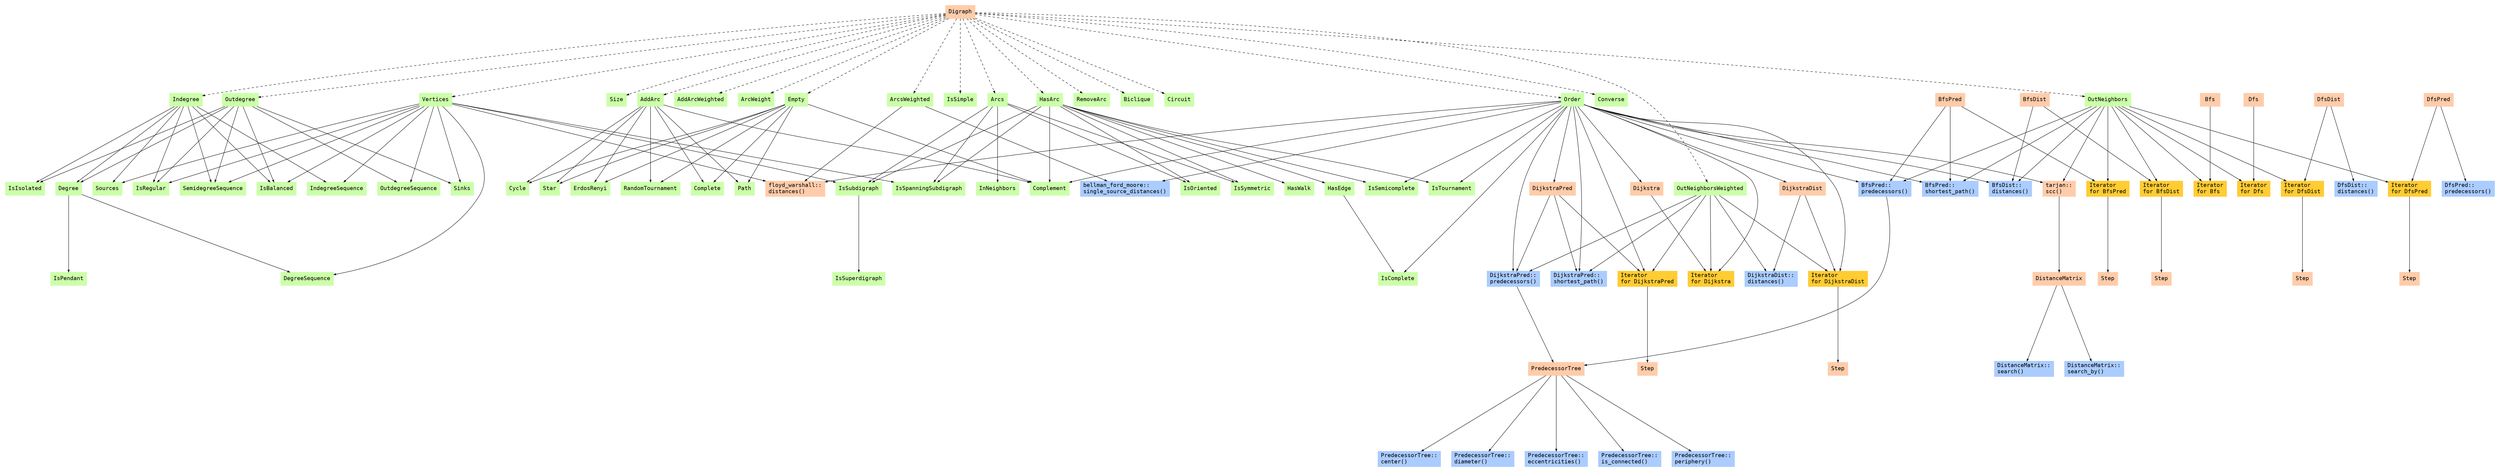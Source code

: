 digraph {
    node [shape=box, fontname="monospace", fontsize=15, style=filled];
    edge [arrowsize=0.6, fontname="monospace", fontsize=9];
    // layout=sfdp;
    scale=5.3;
    overlap=false;
    overlap_scaling=6;
    // normalize=true;
    pad=0.2;
    // splines=line;
    nodesep=0.4;
    ranksep=2.8;
    // newrank=true;

    // vertices

    subgraph trait {
        node [color="#ccffaa"];

        Biclique;
        Circuit;
        Order;
        Converse;
        Empty;
        Complement;
        Complete;
        Path;
        Cycle;
        Star;
        Arcs;
        Sinks;
        Vertices;
        Indegree;
        Outdegree;
        Sources;
        Degree;
        Size;
        AddArc [label="AddArc"];
        AddArcWeighted [label="AddArcWeighted"];
        ArcWeight [label="ArcWeight"];
        ArcsWeighted [label="ArcsWeighted"];
        DegreeSequence [label="DegreeSequence"];
        ErdosRenyi [label="ErdosRenyi"];
        HasArc [label="HasArc"];
        HasEdge [label="HasEdge"];
        HasWalk [label="HasWalk"];
        InNeighbors [label="InNeighbors"];
        IndegreeSequence [label="IndegreeSequence"];
        IsBalanced [label="IsBalanced"];
        IsComplete [label="IsComplete"];
        IsIsolated [label="IsIsolated"];
        IsOriented [label="IsOriented"];
        IsPendant [label="IsPendant"];
        IsRegular [label="IsRegular"];
        IsSemicomplete [label="IsSemicomplete"];
        IsSimple [label="IsSimple"];
        IsSpanningSubdigraph [label="IsSpanningSubdigraph"];
        IsSubdigraph [label="IsSubdigraph"];
        IsSuperdigraph [label="IsSuperdigraph"];
        IsSymmetric [label="IsSymmetric"];
        IsTournament [label="IsTournament"];
        OutNeighbors [label="OutNeighbors"];
        OutNeighborsWeighted [label="OutNeighborsWeighted"];
        OutdegreeSequence [label="OutdegreeSequence"];
        RandomTournament [label="RandomTournament"];
        RemoveArc [label="RemoveArc"];
        SemidegreeSequence [label="SemidegreeSequence"];
    }

    subgraph method {
        node [color="#aaccff"];

        BfsDist_distances [label="BfsDist::\ldistances()\l"];
        BfsPred_predecessors [label="BfsPred::\lpredecessors()\l"];
        BfsPred_shortest_path [label="BfsPred::\lshortest_path()\l"];

        DfsDist_distances [label="DfsDist::\ldistances()\l"];
        DfsPred_distances [label="DfsPred::\lpredecessors()\l"];
        DijkstraDist_distances [label="DijkstraDist::\ldistances()\l"];
        DijkstraPred_predecessors [label="DijkstraPred::\lpredecessors()\l"];
        DijkstraPred_shortest_path [label="DijkstraPred::\lshortest_path()\l"];
        DistanceMatrix_search [label="DistanceMatrix::\lsearch()\l"];
        DistanceMatrix_search_by [label="DistanceMatrix::\lsearch_by()\l"];

        PredecessorTree_center [label="PredecessorTree::\lcenter()\l"];
        PredecessorTree_diameter [label="PredecessorTree::\ldiameter()\l"];
        PredecessorTree_eccentricities [label="PredecessorTree::\leccentricities()\l"];
        PredecessorTree_is_connected [label="PredecessorTree::\lis_connected()\l"];
        PredecessorTree_periphery [label="PredecessorTree::\lperiphery()\l"];
        bellman_ford_moore_single_source_distances [label="bellman_ford_moore::\lsingle_source_distances()\l"];
    }

    subgraph functions {
        node [color="#ffccaa"];

        floyd_warshall_distances [label="floyd_warshall::\ldistances()\l"];
        tarjan_strongly_connected_components [label="tarjan::\lscc()\l"];
    }

    subgraph struct {
        node [color="#ffccaa"];

        Bfs;
        BfsDist [label="BfsDist"];
        BfsDist_Step [label="Step"];
        BfsPred [label="BfsPred"];
        BfsPred_Step [label="Step"];
        Root [label="Digraph"];
        Dfs;
        DfsDist [label="DfsDist"];
        DfsDist_Step [label="Step"];
        DfsPred [label="DfsPred"];
        DfsPred_Step [label="Step"];
        Dijkstra;
        DijkstraDist [label="DijkstraDist"];
        DijkstraDist_Step [label="Step"];
        DijkstraPred [label="DijkstraPred"];
        DijkstraPred_Step [label="Step"];
        DistanceMatrix [label="DistanceMatrix"];
        PredecessorTree [label="PredecessorTree"];
    }

    subgraph impl {
        node [color="#ffcc33"];

        BfsDist_Iterator [label="Iterator\lfor BfsDist\l"];
        BfsPred_Iterator [label="Iterator\lfor BfsPred\l"];
        Bfs_Iterator [label="Iterator\lfor Bfs\l"];
        Circuit [label="Circuit"];
        Complement [label="Complement"];
        Complete [label="Complete"];
        Cycle [label="Cycle"];
        Degree [label="Degree"];
        DegreeSequence [label="DegreeSequence"];
        DfsDist_Iterator [label="Iterator\lfor DfsDist\l"];
        DfsPred_Iterator [label="Iterator\lfor DfsPred\l"];
        Dfs_Iterator [label="Iterator\lfor Dfs\l"];
        DijkstraDist_Iterator [label="Iterator\lfor DijkstraDist\l"];
        DijkstraPred_Iterator [label="Iterator\lfor DijkstraPred\l"];
        Dijkstra_Iterator [label="Iterator\lfor Dijkstra"];
        ErdosRenyi [label="ErdosRenyi"];
        HasEdge [label="HasEdge"];
        HasWalk [label="HasWalk"];
        InNeighbors [label="InNeighbors"];
        IndegreeSequence [label="IndegreeSequence"];
        IsBalanced [label="IsBalanced"];
        IsComplete [label="IsComplete"];
        IsComplete [label="IsComplete"];
        IsIsolated [label="IsIsolated"];
        IsOriented [label="IsOriented"];
        IsPendant [label="IsPendant"];
        IsRegular [label="IsRegular"];
        IsSemicomplete [label="IsSemicomplete"];
        IsSpanningSubdigraph [label="IsSpanningSubdigraph"];
        IsSubdigraph [label="IsSubdigraph"];
        IsSuperdigraph [label="IsSuperdigraph"];
        IsSymmetric [label="IsSymmetric"];
        IsTournament [label="IsTournament"];
        OutdegreeSequence [label="OutdegreeSequence"];
        Path [label="Path"];
        RandomTournament [label="RandomTournament"];
        SemidegreeSequence [label="SemidegreeSequence"];
        Sinks [label="Sinks"];
        Sources [label="Sources"];
        Star [label="Star"];
    };

    // arcs

    Root -> {
        AddArc,
        AddArcWeighted,
        ArcWeight,
        Arcs,
        ArcsWeighted,
        Biclique,
        Circuit,
        Converse,
        Empty,
        HasArc,
        Indegree,
        IsSimple,
        Order,
        OutNeighbors,
        OutNeighborsWeighted,
        Outdegree,
        RemoveArc,
        Size,
        Vertices
    } [style=dashed, weight=1];

    AddArc -> Complement;
    AddArc -> Complete;
    AddArc -> Cycle;
    AddArc -> ErdosRenyi;
    AddArc -> Path;
    AddArc -> RandomTournament;
    AddArc -> Star;
    Arcs -> InNeighbors;
    Arcs -> IsOriented;
    Arcs -> IsSpanningSubdigraph;
    Arcs -> IsSubdigraph;
    Arcs -> IsSymmetric;
    ArcsWeighted -> bellman_ford_moore_single_source_distances;
    ArcsWeighted -> floyd_warshall_distances;
    Bfs -> Bfs_Iterator;
    BfsDist -> BfsDist_Iterator;
    BfsDist -> BfsDist_distances;
    BfsDist_Iterator -> BfsDist_Step;
    BfsPred -> BfsPred_Iterator;
    BfsPred -> BfsPred_predecessors;
    BfsPred -> BfsPred_shortest_path;
    BfsPred_Iterator -> BfsPred_Step;
    BfsPred_predecessors -> PredecessorTree;
    Degree -> DegreeSequence;
    Degree -> IsPendant;
    Dfs -> Dfs_Iterator;
    DfsDist -> DfsDist_Iterator;
    DfsDist -> DfsDist_distances;
    DfsDist_Iterator -> DfsDist_Step;
    DfsPred -> DfsPred_Iterator;
    DfsPred -> DfsPred_distances;
    DfsPred_Iterator -> DfsPred_Step;
    Dijkstra -> Dijkstra_Iterator;
    DijkstraDist -> DijkstraDist_Iterator;
    DijkstraDist -> DijkstraDist_distances;
    DijkstraDist_Iterator -> DijkstraDist_Step;
    DijkstraPred -> DijkstraPred_Iterator;
    DijkstraPred -> DijkstraPred_predecessors;
    DijkstraPred -> DijkstraPred_shortest_path;
    DijkstraPred_Iterator -> DijkstraPred_Step;
    DijkstraPred_predecessors -> PredecessorTree;
    DistanceMatrix -> DistanceMatrix_search;
    DistanceMatrix -> DistanceMatrix_search_by;
    Empty -> Complement;
    Empty -> Complete;
    Empty -> Cycle;
    Empty -> ErdosRenyi;
    Empty -> Path;
    Empty -> RandomTournament;
    Empty -> Star;
    HasArc -> Complement;
    HasArc -> HasEdge;
    HasArc -> HasWalk;
    HasArc -> IsOriented;
    HasArc -> IsSemicomplete;
    HasArc -> IsSpanningSubdigraph;
    HasArc -> IsSubdigraph;
    HasArc -> IsSymmetric;
    HasArc -> IsTournament;
    HasEdge -> IsComplete;
    Indegree -> Degree;
    Indegree -> IndegreeSequence;
    Indegree -> IsBalanced;
    Indegree -> IsIsolated;
    Indegree -> IsRegular;
    Indegree -> SemidegreeSequence;
    Indegree -> Sources;
    IsSubdigraph -> IsSuperdigraph;
    Order -> BfsDist_distances;
    Order -> BfsPred_predecessors;
    Order -> BfsPred_shortest_path;
    Order -> Complement;
    Order -> Dijkstra;
    Order -> DijkstraDist;
    Order -> DijkstraDist_Iterator;
    Order -> DijkstraPred;
    Order -> DijkstraPred_Iterator;
    Order -> DijkstraPred_predecessors;
    Order -> DijkstraPred_shortest_path;
    Order -> Dijkstra_Iterator;
    Order -> IsComplete;
    Order -> IsSemicomplete;
    Order -> IsTournament;
    Order -> bellman_ford_moore_single_source_distances;
    Order -> floyd_warshall_distances;
    Order -> tarjan_strongly_connected_components;
    OutNeighbors -> BfsDist_Iterator;
    OutNeighbors -> BfsDist_distances;
    OutNeighbors -> BfsPred_Iterator;
    OutNeighbors -> BfsPred_predecessors;
    OutNeighbors -> BfsPred_shortest_path;
    OutNeighbors -> Bfs_Iterator;
    OutNeighbors -> DfsDist_Iterator;
    OutNeighbors -> DfsPred_Iterator;
    OutNeighbors -> Dfs_Iterator;
    OutNeighbors -> tarjan_strongly_connected_components;
    OutNeighborsWeighted -> DijkstraDist_Iterator;
    OutNeighborsWeighted -> DijkstraDist_distances;
    OutNeighborsWeighted -> DijkstraPred_Iterator;
    OutNeighborsWeighted -> DijkstraPred_predecessors;
    OutNeighborsWeighted -> DijkstraPred_shortest_path;
    OutNeighborsWeighted -> Dijkstra_Iterator;
    Outdegree -> Degree;
    Outdegree -> IsBalanced;
    Outdegree -> IsIsolated;
    Outdegree -> IsRegular;
    Outdegree -> OutdegreeSequence;
    Outdegree -> SemidegreeSequence;
    Outdegree -> Sinks;
    PredecessorTree -> PredecessorTree_center;
    PredecessorTree -> PredecessorTree_diameter;
    PredecessorTree -> PredecessorTree_eccentricities;
    PredecessorTree -> PredecessorTree_is_connected;
    PredecessorTree -> PredecessorTree_periphery;
    Vertices -> DegreeSequence;
    Vertices -> IndegreeSequence;
    Vertices -> IsBalanced;
    Vertices -> IsRegular;
    Vertices -> IsSpanningSubdigraph;
    Vertices -> IsSubdigraph;
    Vertices -> OutdegreeSequence;
    Vertices -> SemidegreeSequence;
    Vertices -> Sinks;
    Vertices -> Sources;
    Vertices -> floyd_warshall_distances;
    tarjan_strongly_connected_components -> DistanceMatrix;
}